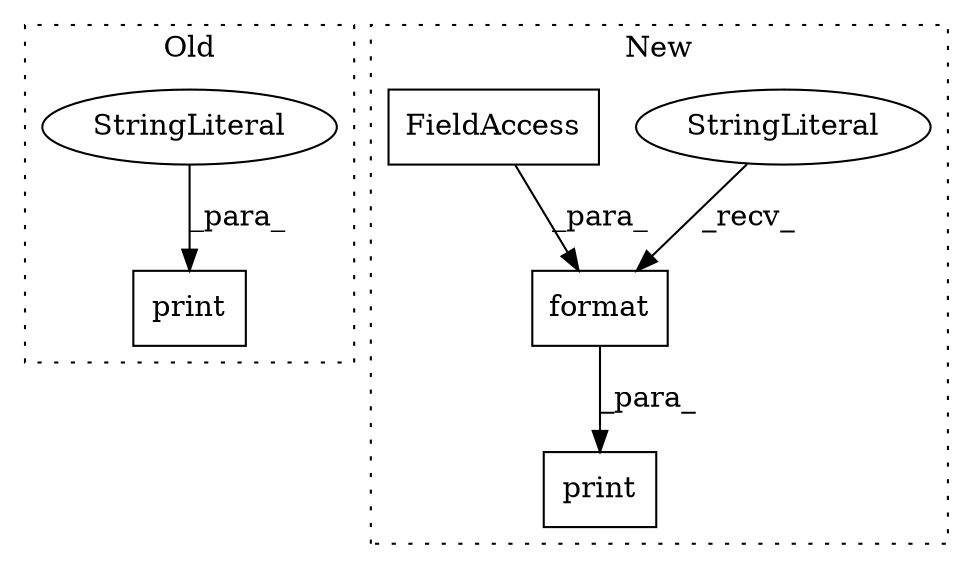digraph G {
subgraph cluster0 {
1 [label="print" a="32" s="12401,12444" l="6,1" shape="box"];
6 [label="StringLiteral" a="45" s="12407" l="37" shape="ellipse"];
label = "Old";
style="dotted";
}
subgraph cluster1 {
2 [label="format" a="32" s="12494,12513" l="7,1" shape="box"];
3 [label="StringLiteral" a="45" s="12453" l="40" shape="ellipse"];
4 [label="print" a="32" s="12447,12514" l="6,1" shape="box"];
5 [label="FieldAccess" a="22" s="12501" l="12" shape="box"];
label = "New";
style="dotted";
}
2 -> 4 [label="_para_"];
3 -> 2 [label="_recv_"];
5 -> 2 [label="_para_"];
6 -> 1 [label="_para_"];
}